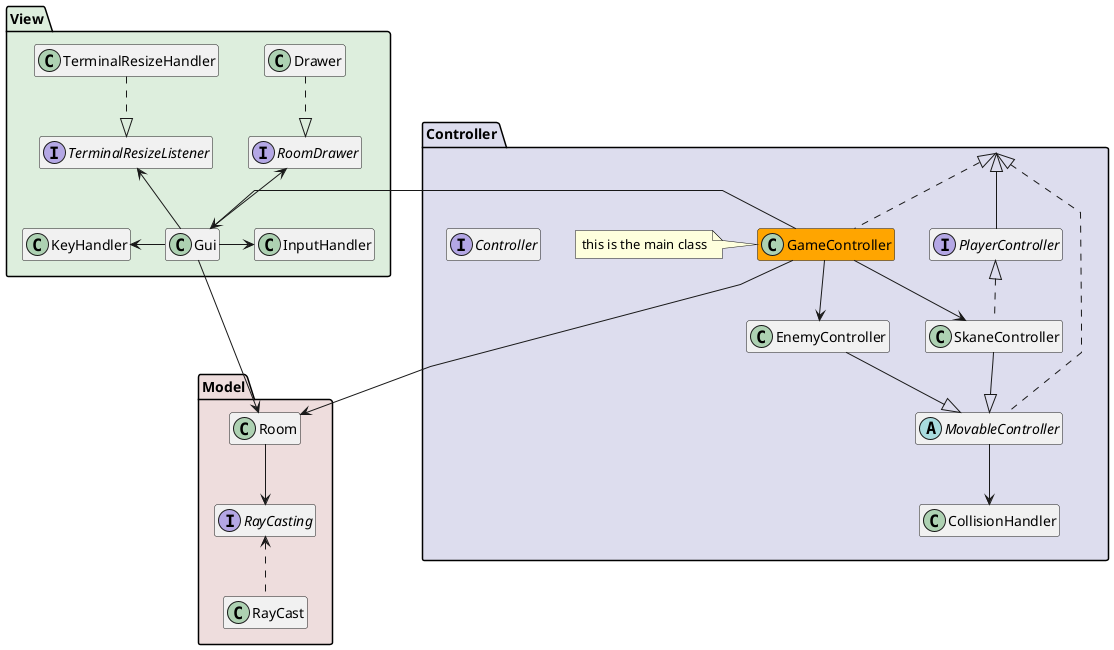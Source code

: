 @startuml

hide empty members
skinparam shadowing false
skinparam linetype polyline

package "Model" #EEDDDD {
  class Room {}
  interface RayCasting {}
  class RayCast {}
}

package "View" #DDEEDD {
  /'
  class CivieView {}
  class LaserView {}
  class MeleeGuyView {}
  class RangedGuyView {}
  class RoomView {}
  class SkaneView {}
  class WallView {}
  '/

  class Drawer {}
  interface RoomDrawer {}
  class Gui {}
  class KeyHandler {}
  class TerminalResizeHandler {}
  interface TerminalResizeListener {}
  class InputHandler {}
}

package "Controller" #DDDDEE {
  class CollisionHandler {}
  interface Controller {}
  class EnemyController {}
  abstract class MovableController {}
  interface PlayerController {}
  class SkaneController {}

  class GameController #orange {}
  note left of GameController
  this is the main class
  end note
}

PlayerController -up-^ Controller
MovableController .up.^ Controller
MovableController -down-> CollisionHandler
GameController .up.^ Controller
GameController -down-> SkaneController
GameController -down-> EnemyController

EnemyController --^ MovableController
SkaneController --^ MovableController 
SkaneController .up.^ PlayerController

/'
Drawer -up-> CivieView
Drawer -up-> LaserView
Drawer -up-> MeleeGuyView
Drawer -up-> RangedGuyView
Drawer -up-> RoomView
Drawer -up-> SkaneView
Drawer -up-> WallView
'/
Drawer .down.^ RoomDrawer 
TerminalResizeHandler .down.^ TerminalResizeListener
Gui -up-> TerminalResizeListener
Gui -left-> KeyHandler
Gui -right-> InputHandler

Gui -up-> RoomDrawer
Gui -down-> Room

GameController ---> Room
GameController --right-> Gui

Room -down-> RayCasting
RayCast .up.> RayCasting

@enduml

